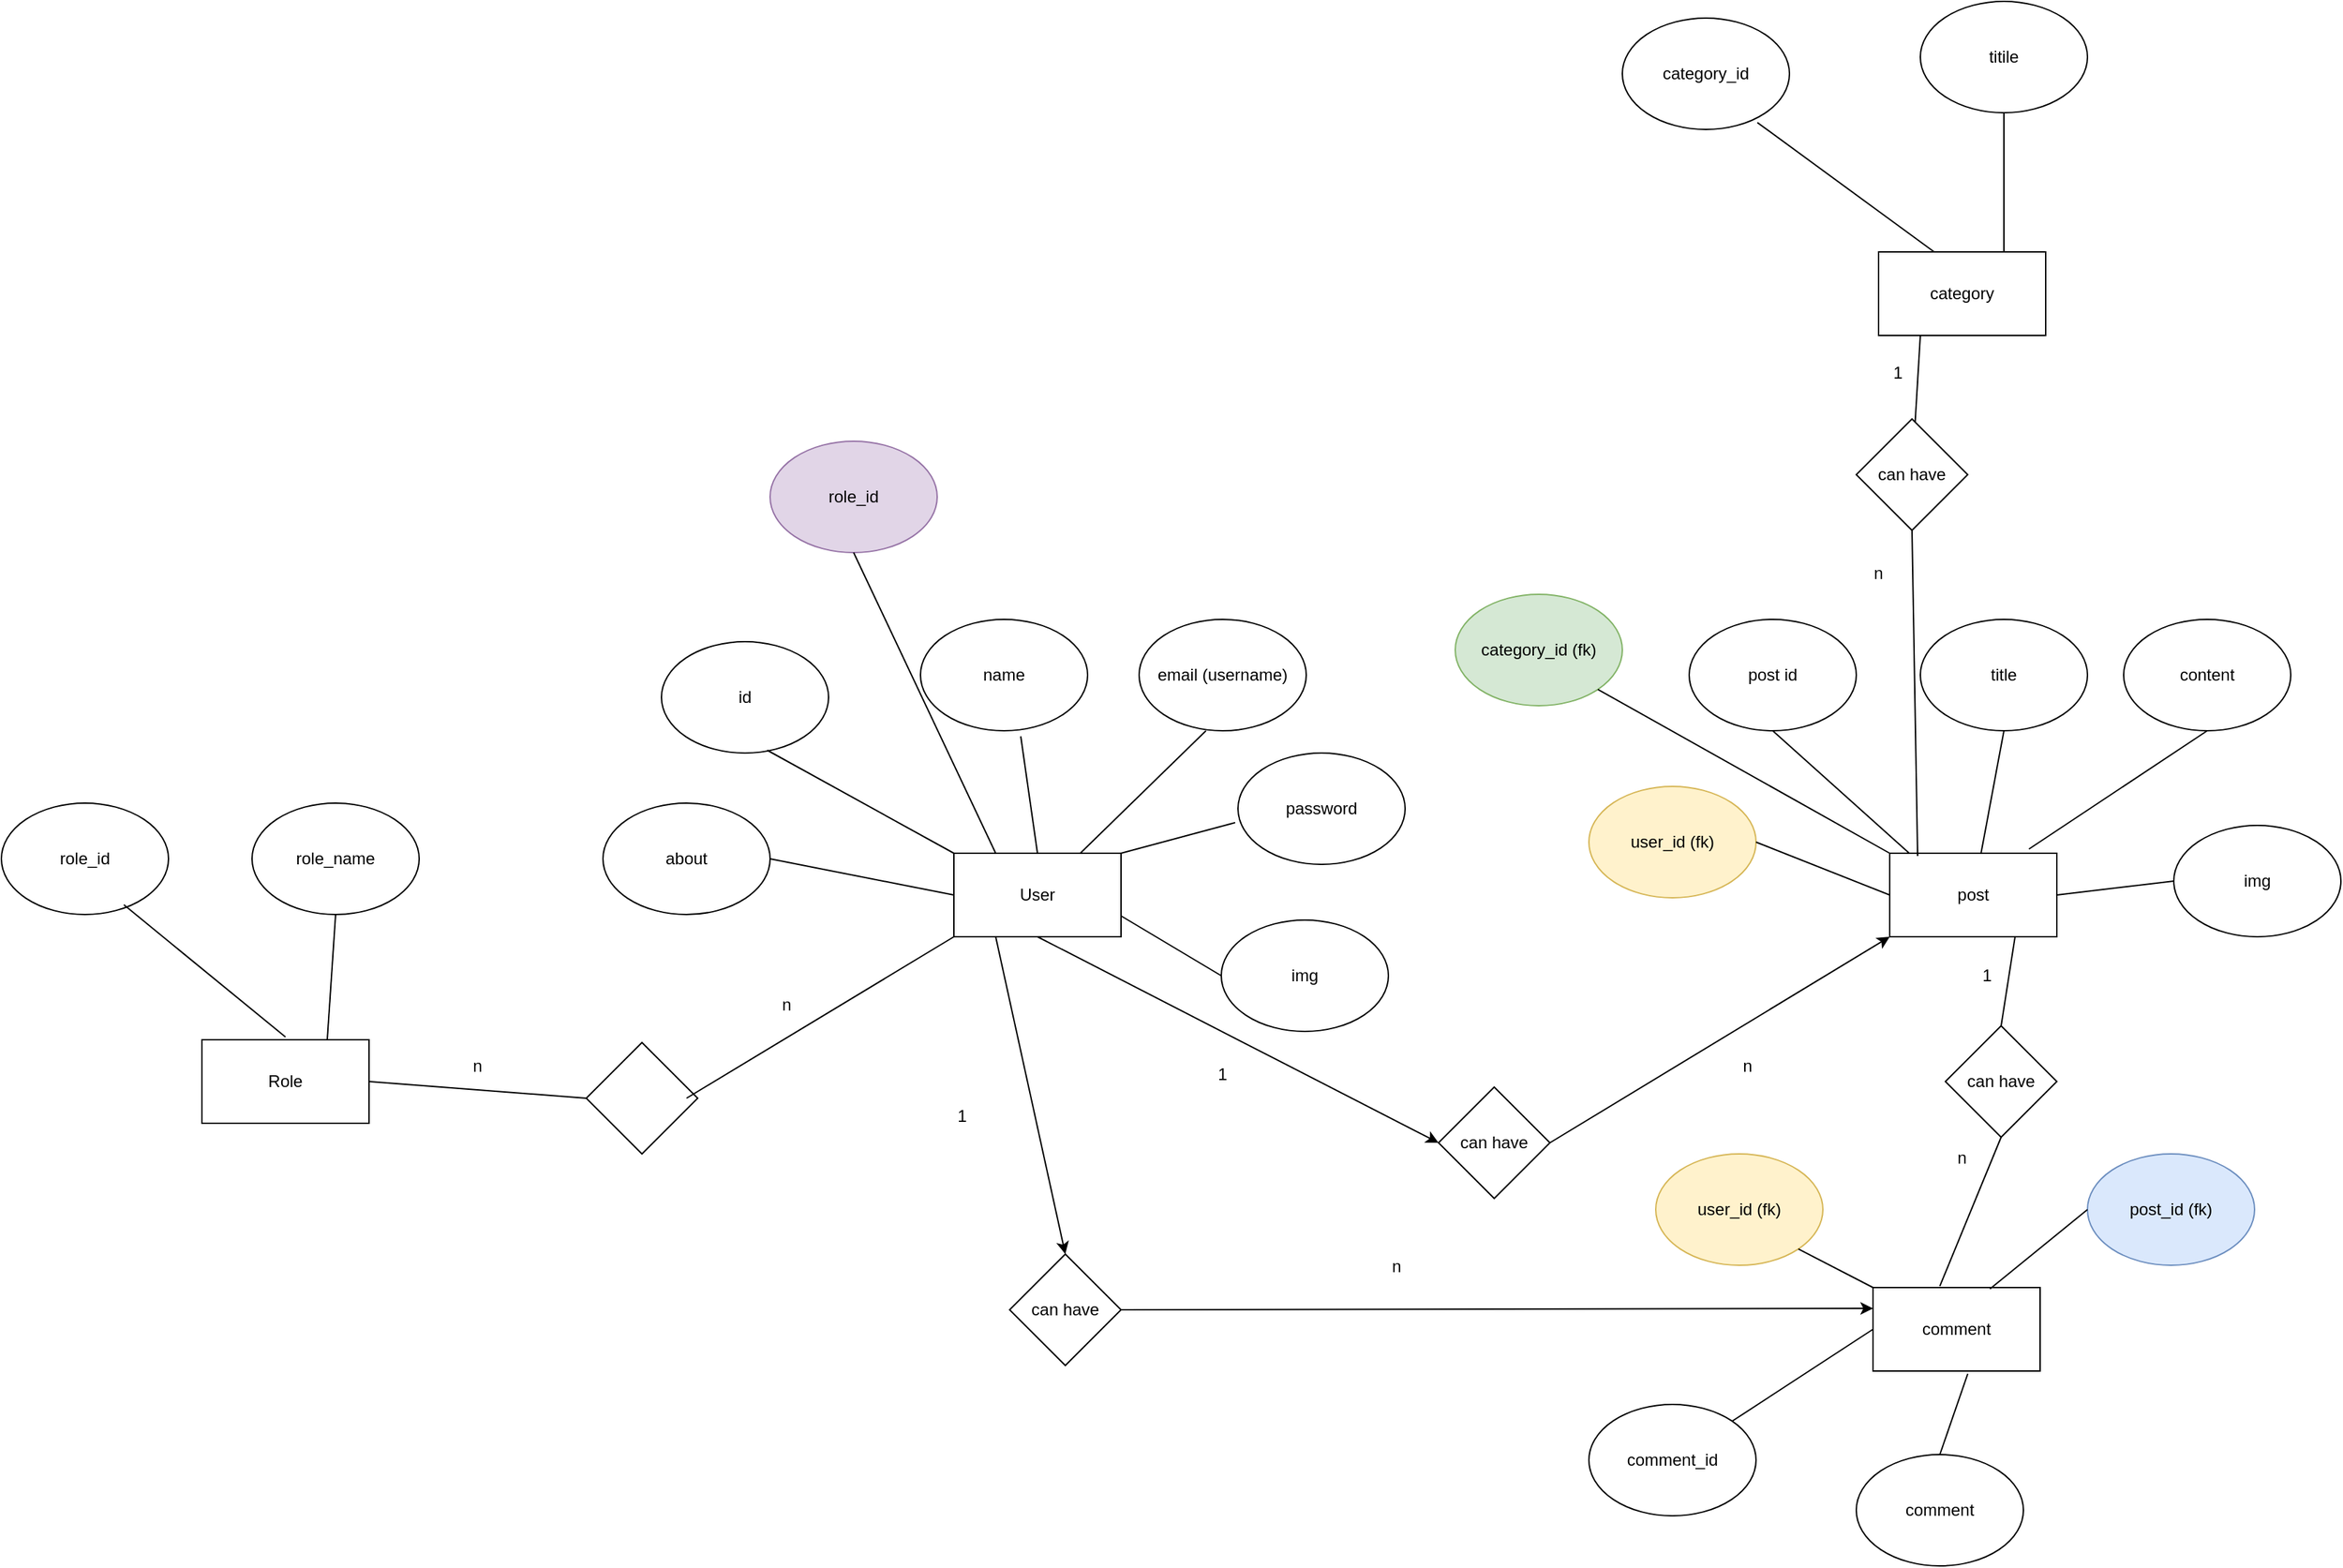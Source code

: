 <mxfile version="24.7.7">
  <diagram name="Page-1" id="NcwPspTgmQS0WPdLaOn2">
    <mxGraphModel dx="2284" dy="1844" grid="1" gridSize="12" guides="1" tooltips="1" connect="1" arrows="1" fold="1" page="1" pageScale="1" pageWidth="850" pageHeight="1100" math="0" shadow="0">
      <root>
        <mxCell id="0" />
        <mxCell id="1" parent="0" />
        <mxCell id="S8tnt1r4IRFGRZPsPJ2N-1" value="User" style="rounded=0;whiteSpace=wrap;html=1;" vertex="1" parent="1">
          <mxGeometry x="156" y="360" width="120" height="60" as="geometry" />
        </mxCell>
        <mxCell id="S8tnt1r4IRFGRZPsPJ2N-2" value="id" style="ellipse;whiteSpace=wrap;html=1;" vertex="1" parent="1">
          <mxGeometry x="-54" y="208" width="120" height="80" as="geometry" />
        </mxCell>
        <mxCell id="S8tnt1r4IRFGRZPsPJ2N-3" value="" style="endArrow=none;html=1;rounded=0;entryX=0.633;entryY=0.975;entryDx=0;entryDy=0;entryPerimeter=0;exitX=0;exitY=0;exitDx=0;exitDy=0;" edge="1" parent="1" source="S8tnt1r4IRFGRZPsPJ2N-1" target="S8tnt1r4IRFGRZPsPJ2N-2">
          <mxGeometry width="50" height="50" relative="1" as="geometry">
            <mxPoint x="420" y="410" as="sourcePoint" />
            <mxPoint x="470" y="360" as="targetPoint" />
          </mxGeometry>
        </mxCell>
        <mxCell id="S8tnt1r4IRFGRZPsPJ2N-4" value="name" style="ellipse;whiteSpace=wrap;html=1;" vertex="1" parent="1">
          <mxGeometry x="132" y="192" width="120" height="80" as="geometry" />
        </mxCell>
        <mxCell id="S8tnt1r4IRFGRZPsPJ2N-5" value="" style="endArrow=none;html=1;rounded=0;entryX=0.6;entryY=1.05;entryDx=0;entryDy=0;entryPerimeter=0;exitX=0.5;exitY=0;exitDx=0;exitDy=0;" edge="1" parent="1" source="S8tnt1r4IRFGRZPsPJ2N-1" target="S8tnt1r4IRFGRZPsPJ2N-4">
          <mxGeometry width="50" height="50" relative="1" as="geometry">
            <mxPoint x="420" y="410" as="sourcePoint" />
            <mxPoint x="470" y="360" as="targetPoint" />
          </mxGeometry>
        </mxCell>
        <mxCell id="S8tnt1r4IRFGRZPsPJ2N-6" value="email (username)" style="ellipse;whiteSpace=wrap;html=1;" vertex="1" parent="1">
          <mxGeometry x="289" y="192" width="120" height="80" as="geometry" />
        </mxCell>
        <mxCell id="S8tnt1r4IRFGRZPsPJ2N-7" value="" style="endArrow=none;html=1;rounded=0;entryX=0.4;entryY=1;entryDx=0;entryDy=0;entryPerimeter=0;" edge="1" parent="1" source="S8tnt1r4IRFGRZPsPJ2N-1" target="S8tnt1r4IRFGRZPsPJ2N-6">
          <mxGeometry width="50" height="50" relative="1" as="geometry">
            <mxPoint x="420" y="410" as="sourcePoint" />
            <mxPoint x="470" y="360" as="targetPoint" />
          </mxGeometry>
        </mxCell>
        <mxCell id="S8tnt1r4IRFGRZPsPJ2N-8" value="password" style="ellipse;whiteSpace=wrap;html=1;" vertex="1" parent="1">
          <mxGeometry x="360" y="288" width="120" height="80" as="geometry" />
        </mxCell>
        <mxCell id="S8tnt1r4IRFGRZPsPJ2N-9" value="" style="endArrow=none;html=1;rounded=0;entryX=-0.017;entryY=0.625;entryDx=0;entryDy=0;entryPerimeter=0;exitX=1;exitY=0;exitDx=0;exitDy=0;" edge="1" parent="1" source="S8tnt1r4IRFGRZPsPJ2N-1" target="S8tnt1r4IRFGRZPsPJ2N-8">
          <mxGeometry width="50" height="50" relative="1" as="geometry">
            <mxPoint x="420" y="410" as="sourcePoint" />
            <mxPoint x="470" y="360" as="targetPoint" />
          </mxGeometry>
        </mxCell>
        <mxCell id="S8tnt1r4IRFGRZPsPJ2N-10" value="about" style="ellipse;whiteSpace=wrap;html=1;" vertex="1" parent="1">
          <mxGeometry x="-96" y="324" width="120" height="80" as="geometry" />
        </mxCell>
        <mxCell id="S8tnt1r4IRFGRZPsPJ2N-11" value="" style="endArrow=none;html=1;rounded=0;entryX=1;entryY=0.5;entryDx=0;entryDy=0;exitX=0;exitY=0.5;exitDx=0;exitDy=0;" edge="1" parent="1" source="S8tnt1r4IRFGRZPsPJ2N-1" target="S8tnt1r4IRFGRZPsPJ2N-10">
          <mxGeometry width="50" height="50" relative="1" as="geometry">
            <mxPoint x="420" y="410" as="sourcePoint" />
            <mxPoint x="470" y="360" as="targetPoint" />
          </mxGeometry>
        </mxCell>
        <mxCell id="S8tnt1r4IRFGRZPsPJ2N-12" value="img" style="ellipse;whiteSpace=wrap;html=1;" vertex="1" parent="1">
          <mxGeometry x="348" y="408" width="120" height="80" as="geometry" />
        </mxCell>
        <mxCell id="S8tnt1r4IRFGRZPsPJ2N-13" value="post" style="rounded=0;whiteSpace=wrap;html=1;" vertex="1" parent="1">
          <mxGeometry x="828" y="360" width="120" height="60" as="geometry" />
        </mxCell>
        <mxCell id="S8tnt1r4IRFGRZPsPJ2N-14" value="post id" style="ellipse;whiteSpace=wrap;html=1;" vertex="1" parent="1">
          <mxGeometry x="684" y="192" width="120" height="80" as="geometry" />
        </mxCell>
        <mxCell id="S8tnt1r4IRFGRZPsPJ2N-15" value="" style="endArrow=none;html=1;rounded=0;entryX=0.5;entryY=1;entryDx=0;entryDy=0;exitX=0.117;exitY=0;exitDx=0;exitDy=0;exitPerimeter=0;" edge="1" parent="1" source="S8tnt1r4IRFGRZPsPJ2N-13" target="S8tnt1r4IRFGRZPsPJ2N-14">
          <mxGeometry width="50" height="50" relative="1" as="geometry">
            <mxPoint x="420" y="410" as="sourcePoint" />
            <mxPoint x="470" y="360" as="targetPoint" />
          </mxGeometry>
        </mxCell>
        <mxCell id="S8tnt1r4IRFGRZPsPJ2N-16" value="title" style="ellipse;whiteSpace=wrap;html=1;" vertex="1" parent="1">
          <mxGeometry x="850" y="192" width="120" height="80" as="geometry" />
        </mxCell>
        <mxCell id="S8tnt1r4IRFGRZPsPJ2N-17" value="" style="endArrow=none;html=1;rounded=0;entryX=0.5;entryY=1;entryDx=0;entryDy=0;" edge="1" parent="1" source="S8tnt1r4IRFGRZPsPJ2N-13" target="S8tnt1r4IRFGRZPsPJ2N-16">
          <mxGeometry width="50" height="50" relative="1" as="geometry">
            <mxPoint x="420" y="410" as="sourcePoint" />
            <mxPoint x="470" y="360" as="targetPoint" />
          </mxGeometry>
        </mxCell>
        <mxCell id="S8tnt1r4IRFGRZPsPJ2N-18" value="content" style="ellipse;whiteSpace=wrap;html=1;" vertex="1" parent="1">
          <mxGeometry x="996" y="192" width="120" height="80" as="geometry" />
        </mxCell>
        <mxCell id="S8tnt1r4IRFGRZPsPJ2N-19" value="" style="endArrow=none;html=1;rounded=0;entryX=0.5;entryY=1;entryDx=0;entryDy=0;exitX=0.833;exitY=-0.05;exitDx=0;exitDy=0;exitPerimeter=0;" edge="1" parent="1" source="S8tnt1r4IRFGRZPsPJ2N-13" target="S8tnt1r4IRFGRZPsPJ2N-18">
          <mxGeometry width="50" height="50" relative="1" as="geometry">
            <mxPoint x="420" y="410" as="sourcePoint" />
            <mxPoint x="470" y="360" as="targetPoint" />
          </mxGeometry>
        </mxCell>
        <mxCell id="S8tnt1r4IRFGRZPsPJ2N-21" value="img" style="ellipse;whiteSpace=wrap;html=1;" vertex="1" parent="1">
          <mxGeometry x="1032" y="340" width="120" height="80" as="geometry" />
        </mxCell>
        <mxCell id="S8tnt1r4IRFGRZPsPJ2N-24" value="" style="endArrow=none;html=1;rounded=0;entryX=1;entryY=0.75;entryDx=0;entryDy=0;exitX=0;exitY=0.5;exitDx=0;exitDy=0;" edge="1" parent="1" source="S8tnt1r4IRFGRZPsPJ2N-12" target="S8tnt1r4IRFGRZPsPJ2N-1">
          <mxGeometry width="50" height="50" relative="1" as="geometry">
            <mxPoint x="420" y="410" as="sourcePoint" />
            <mxPoint x="470" y="360" as="targetPoint" />
          </mxGeometry>
        </mxCell>
        <mxCell id="S8tnt1r4IRFGRZPsPJ2N-25" value="" style="endArrow=none;html=1;rounded=0;entryX=0;entryY=0.5;entryDx=0;entryDy=0;exitX=1;exitY=0.5;exitDx=0;exitDy=0;" edge="1" parent="1" source="S8tnt1r4IRFGRZPsPJ2N-13" target="S8tnt1r4IRFGRZPsPJ2N-21">
          <mxGeometry width="50" height="50" relative="1" as="geometry">
            <mxPoint x="420" y="410" as="sourcePoint" />
            <mxPoint x="470" y="360" as="targetPoint" />
          </mxGeometry>
        </mxCell>
        <mxCell id="S8tnt1r4IRFGRZPsPJ2N-26" value="user_id (fk)" style="ellipse;whiteSpace=wrap;html=1;fillColor=#fff2cc;strokeColor=#d6b656;" vertex="1" parent="1">
          <mxGeometry x="612" y="312" width="120" height="80" as="geometry" />
        </mxCell>
        <mxCell id="S8tnt1r4IRFGRZPsPJ2N-27" value="" style="endArrow=none;html=1;rounded=0;entryX=0;entryY=0.5;entryDx=0;entryDy=0;exitX=1;exitY=0.5;exitDx=0;exitDy=0;" edge="1" parent="1" source="S8tnt1r4IRFGRZPsPJ2N-26" target="S8tnt1r4IRFGRZPsPJ2N-13">
          <mxGeometry width="50" height="50" relative="1" as="geometry">
            <mxPoint x="420" y="410" as="sourcePoint" />
            <mxPoint x="470" y="360" as="targetPoint" />
          </mxGeometry>
        </mxCell>
        <mxCell id="S8tnt1r4IRFGRZPsPJ2N-28" value="can have" style="rhombus;whiteSpace=wrap;html=1;" vertex="1" parent="1">
          <mxGeometry x="504" y="528" width="80" height="80" as="geometry" />
        </mxCell>
        <mxCell id="S8tnt1r4IRFGRZPsPJ2N-29" value="" style="endArrow=classic;html=1;rounded=0;exitX=0.5;exitY=1;exitDx=0;exitDy=0;entryX=0;entryY=0.5;entryDx=0;entryDy=0;" edge="1" parent="1" source="S8tnt1r4IRFGRZPsPJ2N-1" target="S8tnt1r4IRFGRZPsPJ2N-28">
          <mxGeometry width="50" height="50" relative="1" as="geometry">
            <mxPoint x="420" y="410" as="sourcePoint" />
            <mxPoint x="470" y="360" as="targetPoint" />
          </mxGeometry>
        </mxCell>
        <mxCell id="S8tnt1r4IRFGRZPsPJ2N-30" value="" style="endArrow=classic;html=1;rounded=0;entryX=0;entryY=1;entryDx=0;entryDy=0;exitX=1;exitY=0.5;exitDx=0;exitDy=0;" edge="1" parent="1" source="S8tnt1r4IRFGRZPsPJ2N-28" target="S8tnt1r4IRFGRZPsPJ2N-13">
          <mxGeometry width="50" height="50" relative="1" as="geometry">
            <mxPoint x="420" y="410" as="sourcePoint" />
            <mxPoint x="470" y="360" as="targetPoint" />
          </mxGeometry>
        </mxCell>
        <mxCell id="S8tnt1r4IRFGRZPsPJ2N-31" value="1" style="text;html=1;align=center;verticalAlign=middle;whiteSpace=wrap;rounded=0;" vertex="1" parent="1">
          <mxGeometry x="319" y="504" width="60" height="30" as="geometry" />
        </mxCell>
        <mxCell id="S8tnt1r4IRFGRZPsPJ2N-32" value="n" style="text;html=1;align=center;verticalAlign=middle;whiteSpace=wrap;rounded=0;" vertex="1" parent="1">
          <mxGeometry x="696" y="498" width="60" height="30" as="geometry" />
        </mxCell>
        <mxCell id="S8tnt1r4IRFGRZPsPJ2N-33" value="comment" style="rounded=0;whiteSpace=wrap;html=1;" vertex="1" parent="1">
          <mxGeometry x="816" y="672" width="120" height="60" as="geometry" />
        </mxCell>
        <mxCell id="S8tnt1r4IRFGRZPsPJ2N-34" value="comment_id" style="ellipse;whiteSpace=wrap;html=1;" vertex="1" parent="1">
          <mxGeometry x="612" y="756" width="120" height="80" as="geometry" />
        </mxCell>
        <mxCell id="S8tnt1r4IRFGRZPsPJ2N-35" value="" style="endArrow=none;html=1;rounded=0;entryX=0;entryY=0.5;entryDx=0;entryDy=0;" edge="1" parent="1" source="S8tnt1r4IRFGRZPsPJ2N-34" target="S8tnt1r4IRFGRZPsPJ2N-33">
          <mxGeometry width="50" height="50" relative="1" as="geometry">
            <mxPoint x="420" y="806" as="sourcePoint" />
            <mxPoint x="470" y="756" as="targetPoint" />
          </mxGeometry>
        </mxCell>
        <mxCell id="S8tnt1r4IRFGRZPsPJ2N-36" value="comment" style="ellipse;whiteSpace=wrap;html=1;" vertex="1" parent="1">
          <mxGeometry x="804" y="792" width="120" height="80" as="geometry" />
        </mxCell>
        <mxCell id="S8tnt1r4IRFGRZPsPJ2N-37" value="" style="endArrow=none;html=1;rounded=0;entryX=0.567;entryY=1.033;entryDx=0;entryDy=0;entryPerimeter=0;exitX=0.5;exitY=0;exitDx=0;exitDy=0;" edge="1" parent="1" source="S8tnt1r4IRFGRZPsPJ2N-36" target="S8tnt1r4IRFGRZPsPJ2N-33">
          <mxGeometry width="50" height="50" relative="1" as="geometry">
            <mxPoint x="420" y="806" as="sourcePoint" />
            <mxPoint x="470" y="756" as="targetPoint" />
          </mxGeometry>
        </mxCell>
        <mxCell id="S8tnt1r4IRFGRZPsPJ2N-38" value="post_id (fk)" style="ellipse;whiteSpace=wrap;html=1;fillColor=#dae8fc;strokeColor=#6c8ebf;" vertex="1" parent="1">
          <mxGeometry x="970" y="576" width="120" height="80" as="geometry" />
        </mxCell>
        <mxCell id="S8tnt1r4IRFGRZPsPJ2N-39" value="" style="endArrow=none;html=1;rounded=0;entryX=0;entryY=0.5;entryDx=0;entryDy=0;exitX=0.7;exitY=0.017;exitDx=0;exitDy=0;exitPerimeter=0;" edge="1" parent="1" source="S8tnt1r4IRFGRZPsPJ2N-33" target="S8tnt1r4IRFGRZPsPJ2N-38">
          <mxGeometry width="50" height="50" relative="1" as="geometry">
            <mxPoint x="420" y="710" as="sourcePoint" />
            <mxPoint x="470" y="660" as="targetPoint" />
          </mxGeometry>
        </mxCell>
        <mxCell id="S8tnt1r4IRFGRZPsPJ2N-40" value="user_id (fk)" style="ellipse;whiteSpace=wrap;html=1;fillColor=#fff2cc;strokeColor=#d6b656;" vertex="1" parent="1">
          <mxGeometry x="660" y="576" width="120" height="80" as="geometry" />
        </mxCell>
        <mxCell id="S8tnt1r4IRFGRZPsPJ2N-41" value="" style="endArrow=none;html=1;rounded=0;exitX=0;exitY=0;exitDx=0;exitDy=0;entryX=1;entryY=1;entryDx=0;entryDy=0;" edge="1" parent="1" source="S8tnt1r4IRFGRZPsPJ2N-33" target="S8tnt1r4IRFGRZPsPJ2N-40">
          <mxGeometry width="50" height="50" relative="1" as="geometry">
            <mxPoint x="420" y="614" as="sourcePoint" />
            <mxPoint x="470" y="564" as="targetPoint" />
          </mxGeometry>
        </mxCell>
        <mxCell id="S8tnt1r4IRFGRZPsPJ2N-42" value="can have" style="rhombus;whiteSpace=wrap;html=1;" vertex="1" parent="1">
          <mxGeometry x="196" y="648" width="80" height="80" as="geometry" />
        </mxCell>
        <mxCell id="S8tnt1r4IRFGRZPsPJ2N-43" value="" style="endArrow=classic;html=1;rounded=0;exitX=0.25;exitY=1;exitDx=0;exitDy=0;entryX=0.5;entryY=0;entryDx=0;entryDy=0;" edge="1" parent="1" source="S8tnt1r4IRFGRZPsPJ2N-1" target="S8tnt1r4IRFGRZPsPJ2N-42">
          <mxGeometry width="50" height="50" relative="1" as="geometry">
            <mxPoint x="156" y="460" as="sourcePoint" />
            <mxPoint x="444" y="608" as="targetPoint" />
          </mxGeometry>
        </mxCell>
        <mxCell id="S8tnt1r4IRFGRZPsPJ2N-44" value="" style="endArrow=classic;html=1;rounded=0;entryX=0;entryY=0.25;entryDx=0;entryDy=0;exitX=1;exitY=0.5;exitDx=0;exitDy=0;" edge="1" parent="1" source="S8tnt1r4IRFGRZPsPJ2N-42" target="S8tnt1r4IRFGRZPsPJ2N-33">
          <mxGeometry width="50" height="50" relative="1" as="geometry">
            <mxPoint x="288" y="684" as="sourcePoint" />
            <mxPoint x="528" y="592" as="targetPoint" />
          </mxGeometry>
        </mxCell>
        <mxCell id="S8tnt1r4IRFGRZPsPJ2N-45" value="1" style="text;html=1;align=center;verticalAlign=middle;whiteSpace=wrap;rounded=0;" vertex="1" parent="1">
          <mxGeometry x="132" y="534" width="60" height="30" as="geometry" />
        </mxCell>
        <mxCell id="S8tnt1r4IRFGRZPsPJ2N-46" value="n" style="text;html=1;align=center;verticalAlign=middle;whiteSpace=wrap;rounded=0;" vertex="1" parent="1">
          <mxGeometry x="444" y="642" width="60" height="30" as="geometry" />
        </mxCell>
        <mxCell id="S8tnt1r4IRFGRZPsPJ2N-47" value="can have" style="rhombus;whiteSpace=wrap;html=1;" vertex="1" parent="1">
          <mxGeometry x="868" y="484" width="80" height="80" as="geometry" />
        </mxCell>
        <mxCell id="S8tnt1r4IRFGRZPsPJ2N-48" value="" style="endArrow=none;html=1;rounded=0;entryX=0.75;entryY=1;entryDx=0;entryDy=0;exitX=0.5;exitY=0;exitDx=0;exitDy=0;" edge="1" parent="1" source="S8tnt1r4IRFGRZPsPJ2N-47" target="S8tnt1r4IRFGRZPsPJ2N-13">
          <mxGeometry width="50" height="50" relative="1" as="geometry">
            <mxPoint x="420" y="614" as="sourcePoint" />
            <mxPoint x="470" y="564" as="targetPoint" />
          </mxGeometry>
        </mxCell>
        <mxCell id="S8tnt1r4IRFGRZPsPJ2N-49" value="" style="endArrow=none;html=1;rounded=0;exitX=0.4;exitY=-0.017;exitDx=0;exitDy=0;exitPerimeter=0;entryX=0.5;entryY=1;entryDx=0;entryDy=0;" edge="1" parent="1" source="S8tnt1r4IRFGRZPsPJ2N-33" target="S8tnt1r4IRFGRZPsPJ2N-47">
          <mxGeometry width="50" height="50" relative="1" as="geometry">
            <mxPoint x="420" y="614" as="sourcePoint" />
            <mxPoint x="470" y="564" as="targetPoint" />
          </mxGeometry>
        </mxCell>
        <mxCell id="S8tnt1r4IRFGRZPsPJ2N-50" value="1" style="text;html=1;align=center;verticalAlign=middle;whiteSpace=wrap;rounded=0;" vertex="1" parent="1">
          <mxGeometry x="868" y="433" width="60" height="30" as="geometry" />
        </mxCell>
        <mxCell id="S8tnt1r4IRFGRZPsPJ2N-51" value="n" style="text;html=1;align=center;verticalAlign=middle;whiteSpace=wrap;rounded=0;" vertex="1" parent="1">
          <mxGeometry x="850" y="564" width="60" height="30" as="geometry" />
        </mxCell>
        <mxCell id="S8tnt1r4IRFGRZPsPJ2N-52" value="category" style="rounded=0;whiteSpace=wrap;html=1;" vertex="1" parent="1">
          <mxGeometry x="820" y="-72" width="120" height="60" as="geometry" />
        </mxCell>
        <mxCell id="S8tnt1r4IRFGRZPsPJ2N-53" value="category_id" style="ellipse;whiteSpace=wrap;html=1;" vertex="1" parent="1">
          <mxGeometry x="636" y="-240" width="120" height="80" as="geometry" />
        </mxCell>
        <mxCell id="S8tnt1r4IRFGRZPsPJ2N-54" value="" style="endArrow=none;html=1;rounded=0;entryX=0.808;entryY=0.938;entryDx=0;entryDy=0;entryPerimeter=0;exitX=0.333;exitY=0;exitDx=0;exitDy=0;exitPerimeter=0;" edge="1" parent="1" source="S8tnt1r4IRFGRZPsPJ2N-52" target="S8tnt1r4IRFGRZPsPJ2N-53">
          <mxGeometry width="50" height="50" relative="1" as="geometry">
            <mxPoint x="420" y="14" as="sourcePoint" />
            <mxPoint x="470" y="-36" as="targetPoint" />
          </mxGeometry>
        </mxCell>
        <mxCell id="S8tnt1r4IRFGRZPsPJ2N-55" value="titile" style="ellipse;whiteSpace=wrap;html=1;" vertex="1" parent="1">
          <mxGeometry x="850" y="-252" width="120" height="80" as="geometry" />
        </mxCell>
        <mxCell id="S8tnt1r4IRFGRZPsPJ2N-56" value="" style="endArrow=none;html=1;rounded=0;entryX=0.5;entryY=1;entryDx=0;entryDy=0;exitX=0.75;exitY=0;exitDx=0;exitDy=0;" edge="1" parent="1" source="S8tnt1r4IRFGRZPsPJ2N-52" target="S8tnt1r4IRFGRZPsPJ2N-55">
          <mxGeometry width="50" height="50" relative="1" as="geometry">
            <mxPoint x="420" y="14" as="sourcePoint" />
            <mxPoint x="470" y="-36" as="targetPoint" />
          </mxGeometry>
        </mxCell>
        <mxCell id="S8tnt1r4IRFGRZPsPJ2N-57" value="can have" style="rhombus;whiteSpace=wrap;html=1;" vertex="1" parent="1">
          <mxGeometry x="804" y="48" width="80" height="80" as="geometry" />
        </mxCell>
        <mxCell id="S8tnt1r4IRFGRZPsPJ2N-58" value="" style="endArrow=none;html=1;rounded=0;entryX=0.25;entryY=1;entryDx=0;entryDy=0;" edge="1" parent="1" source="S8tnt1r4IRFGRZPsPJ2N-57" target="S8tnt1r4IRFGRZPsPJ2N-52">
          <mxGeometry width="50" height="50" relative="1" as="geometry">
            <mxPoint x="420" y="314" as="sourcePoint" />
            <mxPoint x="470" y="264" as="targetPoint" />
          </mxGeometry>
        </mxCell>
        <mxCell id="S8tnt1r4IRFGRZPsPJ2N-59" value="" style="endArrow=none;html=1;rounded=0;entryX=0.5;entryY=1;entryDx=0;entryDy=0;exitX=0.167;exitY=0.033;exitDx=0;exitDy=0;exitPerimeter=0;" edge="1" parent="1" source="S8tnt1r4IRFGRZPsPJ2N-13" target="S8tnt1r4IRFGRZPsPJ2N-57">
          <mxGeometry width="50" height="50" relative="1" as="geometry">
            <mxPoint x="852" y="348" as="sourcePoint" />
            <mxPoint x="470" y="264" as="targetPoint" />
          </mxGeometry>
        </mxCell>
        <mxCell id="S8tnt1r4IRFGRZPsPJ2N-60" value="1" style="text;html=1;align=center;verticalAlign=middle;whiteSpace=wrap;rounded=0;" vertex="1" parent="1">
          <mxGeometry x="804" width="60" height="30" as="geometry" />
        </mxCell>
        <mxCell id="S8tnt1r4IRFGRZPsPJ2N-61" value="n" style="text;html=1;align=center;verticalAlign=middle;whiteSpace=wrap;rounded=0;" vertex="1" parent="1">
          <mxGeometry x="790" y="144" width="60" height="30" as="geometry" />
        </mxCell>
        <mxCell id="S8tnt1r4IRFGRZPsPJ2N-62" value="category_id (fk)" style="ellipse;whiteSpace=wrap;html=1;fillColor=#d5e8d4;strokeColor=#82b366;" vertex="1" parent="1">
          <mxGeometry x="516" y="174" width="120" height="80" as="geometry" />
        </mxCell>
        <mxCell id="S8tnt1r4IRFGRZPsPJ2N-63" value="" style="endArrow=none;html=1;rounded=0;entryX=1;entryY=1;entryDx=0;entryDy=0;exitX=0;exitY=0;exitDx=0;exitDy=0;" edge="1" parent="1" source="S8tnt1r4IRFGRZPsPJ2N-13" target="S8tnt1r4IRFGRZPsPJ2N-62">
          <mxGeometry width="50" height="50" relative="1" as="geometry">
            <mxPoint x="420" y="314" as="sourcePoint" />
            <mxPoint x="470" y="264" as="targetPoint" />
          </mxGeometry>
        </mxCell>
        <mxCell id="S8tnt1r4IRFGRZPsPJ2N-64" value="Role" style="rounded=0;whiteSpace=wrap;html=1;" vertex="1" parent="1">
          <mxGeometry x="-384" y="494" width="120" height="60" as="geometry" />
        </mxCell>
        <mxCell id="S8tnt1r4IRFGRZPsPJ2N-65" value="role_id" style="ellipse;whiteSpace=wrap;html=1;" vertex="1" parent="1">
          <mxGeometry x="-528" y="324" width="120" height="80" as="geometry" />
        </mxCell>
        <mxCell id="S8tnt1r4IRFGRZPsPJ2N-66" value="role_name" style="ellipse;whiteSpace=wrap;html=1;" vertex="1" parent="1">
          <mxGeometry x="-348" y="324" width="120" height="80" as="geometry" />
        </mxCell>
        <mxCell id="S8tnt1r4IRFGRZPsPJ2N-67" value="" style="endArrow=none;html=1;rounded=0;entryX=0.733;entryY=0.913;entryDx=0;entryDy=0;entryPerimeter=0;" edge="1" parent="1" target="S8tnt1r4IRFGRZPsPJ2N-65">
          <mxGeometry width="50" height="50" relative="1" as="geometry">
            <mxPoint x="-324" y="492" as="sourcePoint" />
            <mxPoint x="-202" y="360" as="targetPoint" />
          </mxGeometry>
        </mxCell>
        <mxCell id="S8tnt1r4IRFGRZPsPJ2N-69" value="" style="endArrow=none;html=1;rounded=0;exitX=0.75;exitY=0;exitDx=0;exitDy=0;entryX=0.5;entryY=1;entryDx=0;entryDy=0;" edge="1" parent="1" source="S8tnt1r4IRFGRZPsPJ2N-64" target="S8tnt1r4IRFGRZPsPJ2N-66">
          <mxGeometry width="50" height="50" relative="1" as="geometry">
            <mxPoint x="-252" y="410" as="sourcePoint" />
            <mxPoint x="-202" y="360" as="targetPoint" />
          </mxGeometry>
        </mxCell>
        <mxCell id="S8tnt1r4IRFGRZPsPJ2N-70" value="" style="rhombus;whiteSpace=wrap;html=1;" vertex="1" parent="1">
          <mxGeometry x="-108" y="496" width="80" height="80" as="geometry" />
        </mxCell>
        <mxCell id="S8tnt1r4IRFGRZPsPJ2N-71" value="" style="endArrow=none;html=1;rounded=0;entryX=0;entryY=0.5;entryDx=0;entryDy=0;exitX=1;exitY=0.5;exitDx=0;exitDy=0;" edge="1" parent="1" source="S8tnt1r4IRFGRZPsPJ2N-64" target="S8tnt1r4IRFGRZPsPJ2N-70">
          <mxGeometry width="50" height="50" relative="1" as="geometry">
            <mxPoint x="-252" y="410" as="sourcePoint" />
            <mxPoint x="-202" y="360" as="targetPoint" />
          </mxGeometry>
        </mxCell>
        <mxCell id="S8tnt1r4IRFGRZPsPJ2N-72" value="" style="endArrow=none;html=1;rounded=0;entryX=0;entryY=1;entryDx=0;entryDy=0;exitX=0.9;exitY=0.5;exitDx=0;exitDy=0;exitPerimeter=0;" edge="1" parent="1" source="S8tnt1r4IRFGRZPsPJ2N-70" target="S8tnt1r4IRFGRZPsPJ2N-1">
          <mxGeometry width="50" height="50" relative="1" as="geometry">
            <mxPoint x="-24" y="528" as="sourcePoint" />
            <mxPoint x="-202" y="360" as="targetPoint" />
          </mxGeometry>
        </mxCell>
        <mxCell id="S8tnt1r4IRFGRZPsPJ2N-73" value="n" style="text;html=1;align=center;verticalAlign=middle;whiteSpace=wrap;rounded=0;" vertex="1" parent="1">
          <mxGeometry x="-216" y="498" width="60" height="30" as="geometry" />
        </mxCell>
        <mxCell id="S8tnt1r4IRFGRZPsPJ2N-74" value="n" style="text;html=1;align=center;verticalAlign=middle;whiteSpace=wrap;rounded=0;" vertex="1" parent="1">
          <mxGeometry x="6" y="454" width="60" height="30" as="geometry" />
        </mxCell>
        <mxCell id="S8tnt1r4IRFGRZPsPJ2N-75" value="role_id" style="ellipse;whiteSpace=wrap;html=1;fillColor=#e1d5e7;strokeColor=#9673a6;" vertex="1" parent="1">
          <mxGeometry x="24" y="64" width="120" height="80" as="geometry" />
        </mxCell>
        <mxCell id="S8tnt1r4IRFGRZPsPJ2N-76" value="" style="endArrow=none;html=1;rounded=0;entryX=0.5;entryY=1;entryDx=0;entryDy=0;exitX=0.25;exitY=0;exitDx=0;exitDy=0;" edge="1" parent="1" source="S8tnt1r4IRFGRZPsPJ2N-1" target="S8tnt1r4IRFGRZPsPJ2N-75">
          <mxGeometry width="50" height="50" relative="1" as="geometry">
            <mxPoint x="-252" y="410" as="sourcePoint" />
            <mxPoint x="-202" y="360" as="targetPoint" />
          </mxGeometry>
        </mxCell>
      </root>
    </mxGraphModel>
  </diagram>
</mxfile>
